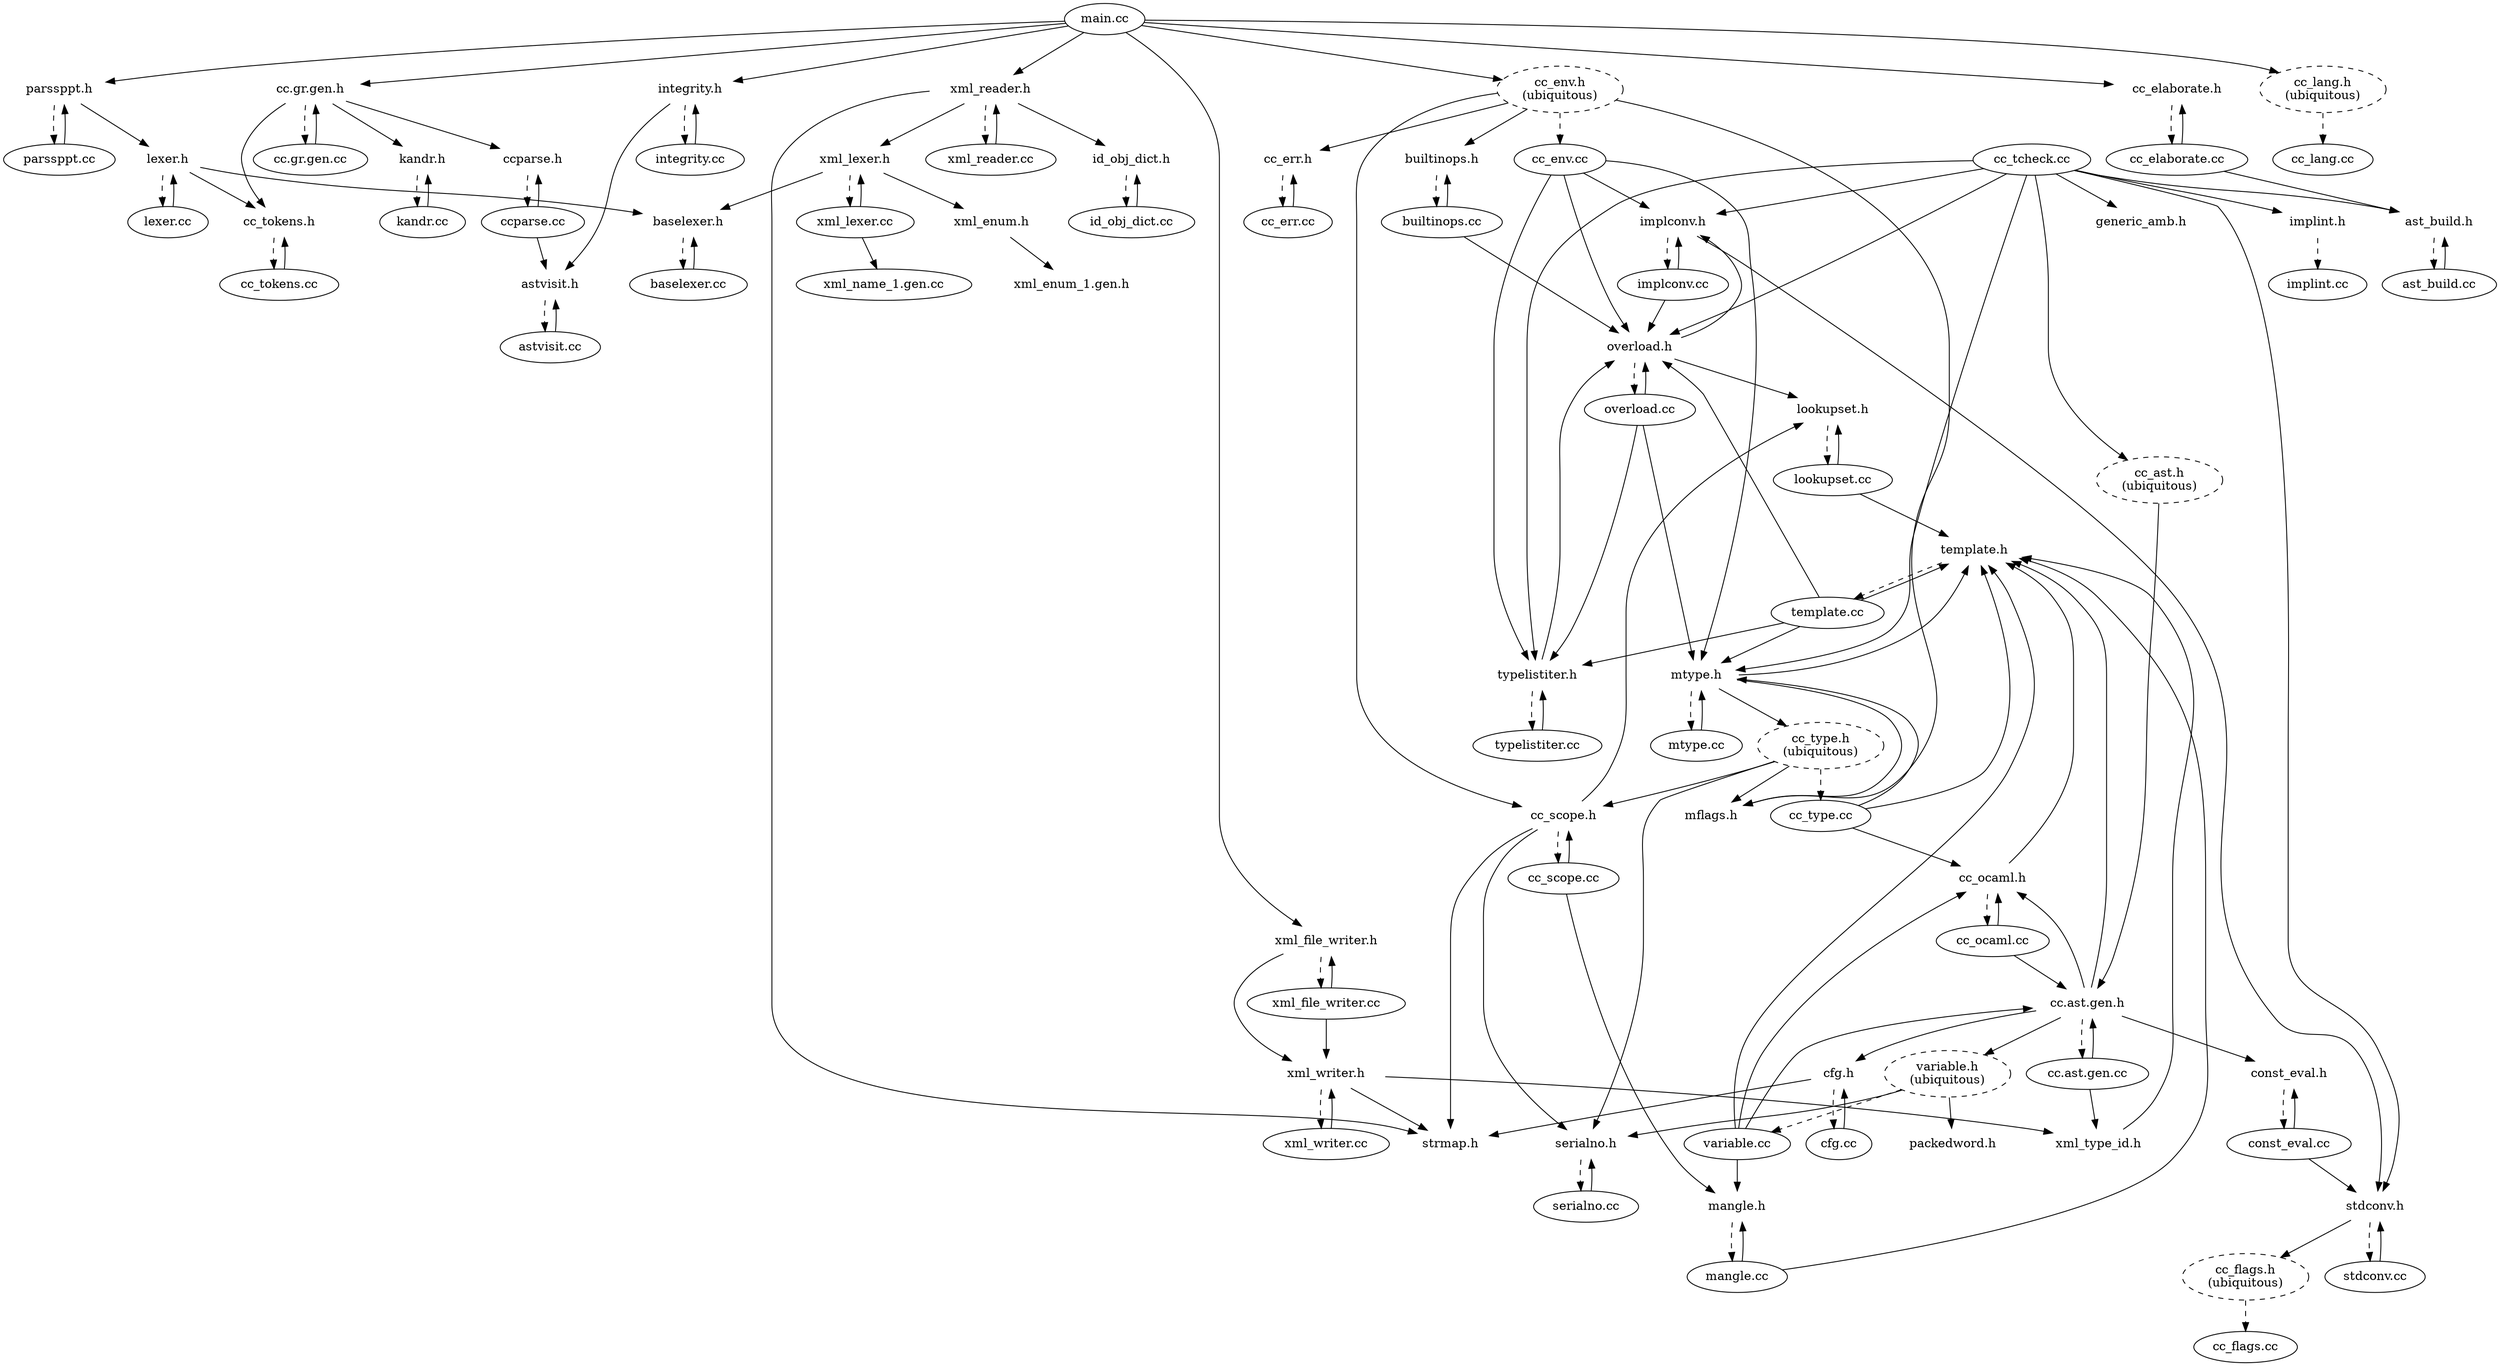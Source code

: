 // dependency graph automatically produced by
//   ../smbase/scan-depends.pl -r -Xcc_env.h=1 -Xcc_type.h=1 -Xcc_flags.h=1 -Xcc_ast.h=1 -Xvariable.h=1 -Xcc_print.h -Xsprint.h -Xxml_type_reader.h -Xxml_type_writer.h -Xxml_ast_reader.h -Xxml_do_read.h -Xgeneric_aux.h -Xcc_ast_aux.h -Xcc_lang.h=1 main.cc cc_tcheck.cc

digraph "Dependencies" {
  "main.cc" [
  ]
  "parssppt.h" [
    color = white
  ]
  "main.cc" -> "parssppt.h" [
  ]
  "cc_env.h" [
    label = "cc_env.h\n(ubiquitous)"
    style = dashed
  ]
  "main.cc" -> "cc_env.h" [
  ]
  "cc_lang.h" [
    label = "cc_lang.h\n(ubiquitous)"
    style = dashed
  ]
  "main.cc" -> "cc_lang.h" [
  ]
  "cc.gr.gen.h" [
    color = white
  ]
  "main.cc" -> "cc.gr.gen.h" [
  ]
  "cc_elaborate.h" [
    color = white
  ]
  "main.cc" -> "cc_elaborate.h" [
  ]
  "integrity.h" [
    color = white
  ]
  "main.cc" -> "integrity.h" [
  ]
  "xml_file_writer.h" [
    color = white
  ]
  "main.cc" -> "xml_file_writer.h" [
  ]
  "xml_reader.h" [
    color = white
  ]
  "main.cc" -> "xml_reader.h" [
  ]
  "cc_tcheck.cc" [
  ]
  "cc_ast.h" [
    label = "cc_ast.h\n(ubiquitous)"
    style = dashed
  ]
  "cc_tcheck.cc" -> "cc_ast.h" [
  ]
  "stdconv.h" [
    color = white
  ]
  "cc_tcheck.cc" -> "stdconv.h" [
  ]
  "implconv.h" [
    color = white
  ]
  "cc_tcheck.cc" -> "implconv.h" [
  ]
  "overload.h" [
    color = white
  ]
  "cc_tcheck.cc" -> "overload.h" [
  ]
  "generic_amb.h" [
    color = white
  ]
  "cc_tcheck.cc" -> "generic_amb.h" [
  ]
  "implint.h" [
    color = white
  ]
  "cc_tcheck.cc" -> "implint.h" [
  ]
  "ast_build.h" [
    color = white
  ]
  "cc_tcheck.cc" -> "ast_build.h" [
  ]
  "typelistiter.h" [
    color = white
  ]
  "cc_tcheck.cc" -> "typelistiter.h" [
  ]
  "mtype.h" [
    color = white
  ]
  "cc_tcheck.cc" -> "mtype.h" [
  ]
  "parssppt.cc" [
  ]
  "parssppt.h" -> "parssppt.cc" [
    style = dashed
    weight = 10
  ]
  "lexer.h" [
    color = white
  ]
  "parssppt.h" -> "lexer.h" [
  ]
  "cc_env.cc" [
  ]
  "cc_env.h" -> "cc_env.cc" [
    style = dashed
    weight = 10
  ]
  "cc_scope.h" [
    color = white
  ]
  "cc_env.h" -> "cc_scope.h" [
  ]
  "cc_err.h" [
    color = white
  ]
  "cc_env.h" -> "cc_err.h" [
  ]
  "builtinops.h" [
    color = white
  ]
  "cc_env.h" -> "builtinops.h" [
  ]
  "mflags.h" [
    color = white
  ]
  "cc_env.h" -> "mflags.h" [
  ]
  "cc_lang.cc" [
  ]
  "cc_lang.h" -> "cc_lang.cc" [
    style = dashed
    weight = 10
  ]
  "cc.gr.gen.cc" [
  ]
  "cc.gr.gen.h" -> "cc.gr.gen.cc" [
    style = dashed
    weight = 10
  ]
  "cc_tokens.h" [
    color = white
  ]
  "cc.gr.gen.h" -> "cc_tokens.h" [
  ]
  "ccparse.h" [
    color = white
  ]
  "cc.gr.gen.h" -> "ccparse.h" [
  ]
  "kandr.h" [
    color = white
  ]
  "cc.gr.gen.h" -> "kandr.h" [
  ]
  "cc_elaborate.cc" [
  ]
  "cc_elaborate.h" -> "cc_elaborate.cc" [
    style = dashed
    weight = 10
  ]
  "integrity.cc" [
  ]
  "integrity.h" -> "integrity.cc" [
    style = dashed
    weight = 10
  ]
  "astvisit.h" [
    color = white
  ]
  "integrity.h" -> "astvisit.h" [
  ]
  "xml_file_writer.cc" [
  ]
  "xml_file_writer.h" -> "xml_file_writer.cc" [
    style = dashed
    weight = 10
  ]
  "xml_writer.h" [
    color = white
  ]
  "xml_file_writer.h" -> "xml_writer.h" [
  ]
  "xml_reader.cc" [
  ]
  "xml_reader.h" -> "xml_reader.cc" [
    style = dashed
    weight = 10
  ]
  "id_obj_dict.h" [
    color = white
  ]
  "xml_reader.h" -> "id_obj_dict.h" [
  ]
  "strmap.h" [
    color = white
  ]
  "xml_reader.h" -> "strmap.h" [
  ]
  "xml_lexer.h" [
    color = white
  ]
  "xml_reader.h" -> "xml_lexer.h" [
  ]
  "cc.ast.gen.h" [
    color = white
  ]
  "cc_ast.h" -> "cc.ast.gen.h" [
  ]
  "stdconv.cc" [
  ]
  "stdconv.h" -> "stdconv.cc" [
    style = dashed
    weight = 10
  ]
  "cc_flags.h" [
    label = "cc_flags.h\n(ubiquitous)"
    style = dashed
  ]
  "stdconv.h" -> "cc_flags.h" [
  ]
  "implconv.cc" [
  ]
  "implconv.h" -> "implconv.cc" [
    style = dashed
    weight = 10
  ]
  "implconv.h" -> "stdconv.h" [
  ]
  "overload.cc" [
  ]
  "overload.h" -> "overload.cc" [
    style = dashed
    weight = 10
  ]
  "overload.h" -> "implconv.h" [
  ]
  "lookupset.h" [
    color = white
  ]
  "overload.h" -> "lookupset.h" [
  ]
  "implint.cc" [
  ]
  "implint.h" -> "implint.cc" [
    style = dashed
    weight = 10
  ]
  "ast_build.cc" [
  ]
  "ast_build.h" -> "ast_build.cc" [
    style = dashed
    weight = 10
  ]
  "typelistiter.cc" [
  ]
  "typelistiter.h" -> "typelistiter.cc" [
    style = dashed
    weight = 10
  ]
  "typelistiter.h" -> "overload.h" [
  ]
  "mtype.cc" [
  ]
  "mtype.h" -> "mtype.cc" [
    style = dashed
    weight = 10
  ]
  "mtype.h" -> "mflags.h" [
  ]
  "cc_type.h" [
    label = "cc_type.h\n(ubiquitous)"
    style = dashed
  ]
  "mtype.h" -> "cc_type.h" [
  ]
  "template.h" [
    color = white
  ]
  "mtype.h" -> "template.h" [
  ]
  "parssppt.cc" -> "parssppt.h" [
    weight = 10
  ]
  "lexer.cc" [
  ]
  "lexer.h" -> "lexer.cc" [
    style = dashed
    weight = 10
  ]
  "baselexer.h" [
    color = white
  ]
  "lexer.h" -> "baselexer.h" [
  ]
  "lexer.h" -> "cc_tokens.h" [
  ]
  "cc_env.cc" -> "overload.h" [
  ]
  "cc_env.cc" -> "mtype.h" [
  ]
  "cc_env.cc" -> "implconv.h" [
  ]
  "cc_env.cc" -> "typelistiter.h" [
  ]
  "cc_scope.cc" [
  ]
  "cc_scope.h" -> "cc_scope.cc" [
    style = dashed
    weight = 10
  ]
  "serialno.h" [
    color = white
  ]
  "cc_scope.h" -> "serialno.h" [
  ]
  "cc_scope.h" -> "strmap.h" [
  ]
  "cc_scope.h" -> "lookupset.h" [
  ]
  "cc_err.cc" [
  ]
  "cc_err.h" -> "cc_err.cc" [
    style = dashed
    weight = 10
  ]
  "builtinops.cc" [
  ]
  "builtinops.h" -> "builtinops.cc" [
    style = dashed
    weight = 10
  ]
  "cc.gr.gen.cc" -> "cc.gr.gen.h" [
    weight = 10
  ]
  "cc_tokens.cc" [
  ]
  "cc_tokens.h" -> "cc_tokens.cc" [
    style = dashed
    weight = 10
  ]
  "ccparse.cc" [
  ]
  "ccparse.h" -> "ccparse.cc" [
    style = dashed
    weight = 10
  ]
  "kandr.cc" [
  ]
  "kandr.h" -> "kandr.cc" [
    style = dashed
    weight = 10
  ]
  "cc_elaborate.cc" -> "cc_elaborate.h" [
    weight = 10
  ]
  "cc_elaborate.cc" -> "ast_build.h" [
  ]
  "integrity.cc" -> "integrity.h" [
    weight = 10
  ]
  "astvisit.cc" [
  ]
  "astvisit.h" -> "astvisit.cc" [
    style = dashed
    weight = 10
  ]
  "xml_file_writer.cc" -> "xml_file_writer.h" [
    weight = 10
  ]
  "xml_file_writer.cc" -> "xml_writer.h" [
  ]
  "xml_writer.cc" [
  ]
  "xml_writer.h" -> "xml_writer.cc" [
    style = dashed
    weight = 10
  ]
  "xml_writer.h" -> "strmap.h" [
  ]
  "xml_type_id.h" [
    color = white
  ]
  "xml_writer.h" -> "xml_type_id.h" [
  ]
  "xml_reader.cc" -> "xml_reader.h" [
    weight = 10
  ]
  "id_obj_dict.cc" [
  ]
  "id_obj_dict.h" -> "id_obj_dict.cc" [
    style = dashed
    weight = 10
  ]
  "xml_lexer.cc" [
  ]
  "xml_lexer.h" -> "xml_lexer.cc" [
    style = dashed
    weight = 10
  ]
  "xml_lexer.h" -> "baselexer.h" [
  ]
  "xml_enum.h" [
    color = white
  ]
  "xml_lexer.h" -> "xml_enum.h" [
  ]
  "cc.ast.gen.cc" [
  ]
  "cc.ast.gen.h" -> "cc.ast.gen.cc" [
    style = dashed
    weight = 10
  ]
  "cc_ocaml.h" [
    color = white
  ]
  "cc.ast.gen.h" -> "cc_ocaml.h" [
  ]
  "variable.h" [
    label = "variable.h\n(ubiquitous)"
    style = dashed
  ]
  "cc.ast.gen.h" -> "variable.h" [
  ]
  "cc.ast.gen.h" -> "template.h" [
  ]
  "const_eval.h" [
    color = white
  ]
  "cc.ast.gen.h" -> "const_eval.h" [
  ]
  "cfg.h" [
    color = white
  ]
  "cc.ast.gen.h" -> "cfg.h" [
  ]
  "stdconv.cc" -> "stdconv.h" [
    weight = 10
  ]
  "cc_flags.cc" [
  ]
  "cc_flags.h" -> "cc_flags.cc" [
    style = dashed
    weight = 10
  ]
  "implconv.cc" -> "implconv.h" [
    weight = 10
  ]
  "implconv.cc" -> "overload.h" [
  ]
  "overload.cc" -> "overload.h" [
    weight = 10
  ]
  "overload.cc" -> "typelistiter.h" [
  ]
  "overload.cc" -> "mtype.h" [
  ]
  "lookupset.cc" [
  ]
  "lookupset.h" -> "lookupset.cc" [
    style = dashed
    weight = 10
  ]
  "ast_build.cc" -> "ast_build.h" [
    weight = 10
  ]
  "typelistiter.cc" -> "typelistiter.h" [
    weight = 10
  ]
  "mtype.cc" -> "mtype.h" [
    weight = 10
  ]
  "cc_type.cc" [
  ]
  "cc_type.h" -> "cc_type.cc" [
    style = dashed
    weight = 10
  ]
  "cc_type.h" -> "cc_scope.h" [
  ]
  "cc_type.h" -> "serialno.h" [
  ]
  "cc_type.h" -> "mflags.h" [
  ]
  "template.cc" [
  ]
  "template.h" -> "template.cc" [
    style = dashed
    weight = 10
  ]
  "lexer.cc" -> "lexer.h" [
    weight = 10
  ]
  "baselexer.cc" [
  ]
  "baselexer.h" -> "baselexer.cc" [
    style = dashed
    weight = 10
  ]
  "cc_scope.cc" -> "cc_scope.h" [
    weight = 10
  ]
  "mangle.h" [
    color = white
  ]
  "cc_scope.cc" -> "mangle.h" [
  ]
  "serialno.cc" [
  ]
  "serialno.h" -> "serialno.cc" [
    style = dashed
    weight = 10
  ]
  "cc_err.cc" -> "cc_err.h" [
    weight = 10
  ]
  "builtinops.cc" -> "builtinops.h" [
    weight = 10
  ]
  "builtinops.cc" -> "overload.h" [
  ]
  "cc_tokens.cc" -> "cc_tokens.h" [
    weight = 10
  ]
  "ccparse.cc" -> "ccparse.h" [
    weight = 10
  ]
  "ccparse.cc" -> "astvisit.h" [
  ]
  "kandr.cc" -> "kandr.h" [
    weight = 10
  ]
  "astvisit.cc" -> "astvisit.h" [
    weight = 10
  ]
  "xml_writer.cc" -> "xml_writer.h" [
    weight = 10
  ]
  "xml_type_id.h" -> "template.h" [
  ]
  "id_obj_dict.cc" -> "id_obj_dict.h" [
    weight = 10
  ]
  "xml_lexer.cc" -> "xml_lexer.h" [
    weight = 10
  ]
  "xml_name_1.gen.cc" [
  ]
  "xml_lexer.cc" -> "xml_name_1.gen.cc" [
  ]
  "xml_enum_1.gen.h" [
    color = white
  ]
  "xml_enum.h" -> "xml_enum_1.gen.h" [
  ]
  "cc.ast.gen.cc" -> "cc.ast.gen.h" [
    weight = 10
  ]
  "cc.ast.gen.cc" -> "xml_type_id.h" [
  ]
  "cc_ocaml.cc" [
  ]
  "cc_ocaml.h" -> "cc_ocaml.cc" [
    style = dashed
    weight = 10
  ]
  "cc_ocaml.h" -> "template.h" [
  ]
  "variable.cc" [
  ]
  "variable.h" -> "variable.cc" [
    style = dashed
    weight = 10
  ]
  "variable.h" -> "serialno.h" [
  ]
  "packedword.h" [
    color = white
  ]
  "variable.h" -> "packedword.h" [
  ]
  "const_eval.cc" [
  ]
  "const_eval.h" -> "const_eval.cc" [
    style = dashed
    weight = 10
  ]
  "cfg.cc" [
  ]
  "cfg.h" -> "cfg.cc" [
    style = dashed
    weight = 10
  ]
  "cfg.h" -> "strmap.h" [
  ]
  "lookupset.cc" -> "lookupset.h" [
    weight = 10
  ]
  "lookupset.cc" -> "template.h" [
  ]
  "cc_type.cc" -> "cc_ocaml.h" [
  ]
  "cc_type.cc" -> "template.h" [
  ]
  "cc_type.cc" -> "mtype.h" [
  ]
  "template.cc" -> "template.h" [
    weight = 10
  ]
  "template.cc" -> "overload.h" [
  ]
  "template.cc" -> "typelistiter.h" [
  ]
  "template.cc" -> "mtype.h" [
  ]
  "baselexer.cc" -> "baselexer.h" [
    weight = 10
  ]
  "mangle.cc" [
  ]
  "mangle.h" -> "mangle.cc" [
    style = dashed
    weight = 10
  ]
  "serialno.cc" -> "serialno.h" [
    weight = 10
  ]
  "cc_ocaml.cc" -> "cc_ocaml.h" [
    weight = 10
  ]
  "cc_ocaml.cc" -> "cc.ast.gen.h" [
  ]
  "variable.cc" -> "template.h" [
  ]
  "variable.cc" -> "mangle.h" [
  ]
  "variable.cc" -> "cc_ocaml.h" [
  ]
  "variable.cc" -> "cc.ast.gen.h" [
  ]
  "const_eval.cc" -> "const_eval.h" [
    weight = 10
  ]
  "const_eval.cc" -> "stdconv.h" [
  ]
  "cfg.cc" -> "cfg.h" [
    weight = 10
  ]
  "mangle.cc" -> "mangle.h" [
    weight = 10
  ]
  "mangle.cc" -> "template.h" [
  ]
}
